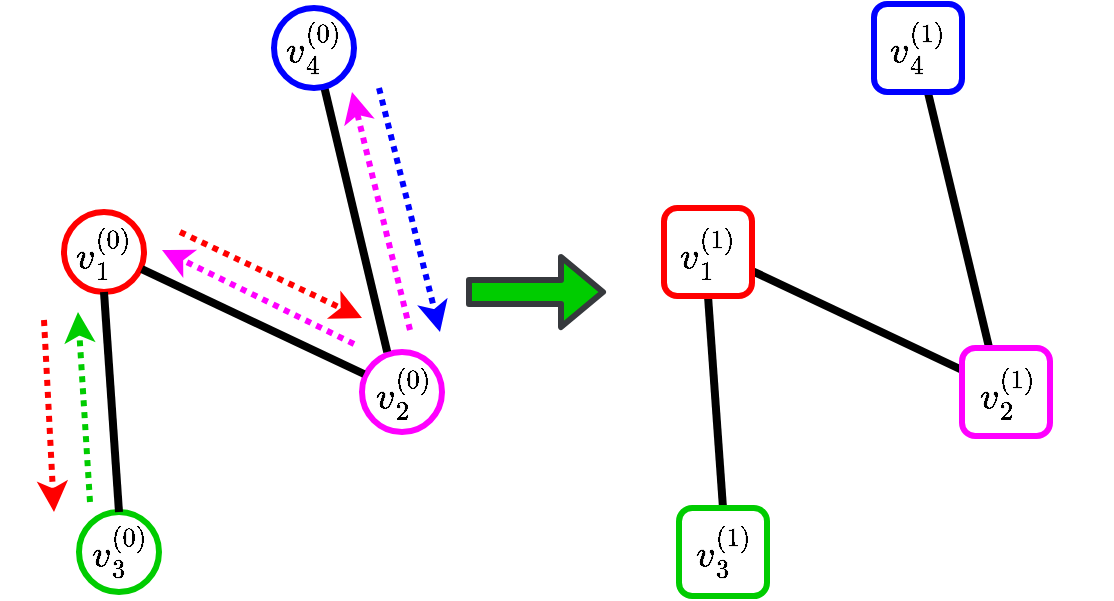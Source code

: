 <mxfile version="14.7.6" type="github">
  <diagram id="-FtAHJ9P-sdp3zE0JT75" name="Page-1">
    <mxGraphModel dx="541" dy="318" grid="1" gridSize="10" guides="1" tooltips="1" connect="1" arrows="1" fold="1" page="1" pageScale="1" pageWidth="827" pageHeight="1169" math="1" shadow="0">
      <root>
        <mxCell id="0" />
        <mxCell id="1" parent="0" />
        <mxCell id="bW7ixlYIFdWu32P9vIe1-7" value="$$v_2^{(1)}$$" style="text;html=1;fillColor=none;align=center;verticalAlign=middle;whiteSpace=wrap;rounded=0;fontStyle=1;fontSize=16;strokeWidth=4;" parent="1" vertex="1">
          <mxGeometry x="659.5" y="230" width="25" height="20" as="geometry" />
        </mxCell>
        <mxCell id="bW7ixlYIFdWu32P9vIe1-13" value="$$v_3^{(1)}$$" style="text;html=1;fillColor=none;align=center;verticalAlign=middle;whiteSpace=wrap;rounded=0;fontStyle=1;fontSize=16;strokeWidth=4;" parent="1" vertex="1">
          <mxGeometry x="518" y="310" width="25" height="20" as="geometry" />
        </mxCell>
        <mxCell id="bW7ixlYIFdWu32P9vIe1-11" value="$$v_1^{(1)}$$" style="text;html=1;fillColor=none;align=center;verticalAlign=middle;whiteSpace=wrap;rounded=0;fontStyle=1;fontSize=16;strokeWidth=4;" parent="1" vertex="1">
          <mxGeometry x="509.5" y="160" width="25" height="20" as="geometry" />
        </mxCell>
        <mxCell id="G8CmpLTG7PezTTNGbJjP-2" value="" style="ellipse;whiteSpace=wrap;html=1;aspect=fixed;fillColor=none;strokeWidth=3;strokeColor=#FF00FF;" parent="1" vertex="1">
          <mxGeometry x="349" y="220" width="40" height="40" as="geometry" />
        </mxCell>
        <mxCell id="G8CmpLTG7PezTTNGbJjP-1" value="$$v_2^{(0)}$$" style="text;html=1;fillColor=none;align=center;verticalAlign=middle;whiteSpace=wrap;rounded=0;fontStyle=1;fontSize=16;strokeWidth=4;" parent="1" vertex="1">
          <mxGeometry x="357.5" y="230" width="25" height="20" as="geometry" />
        </mxCell>
        <mxCell id="G8CmpLTG7PezTTNGbJjP-11" value="" style="ellipse;whiteSpace=wrap;html=1;aspect=fixed;fillColor=none;strokeWidth=3;strokeColor=#00CC00;" parent="1" vertex="1">
          <mxGeometry x="207.5" y="300" width="40" height="40" as="geometry" />
        </mxCell>
        <mxCell id="svUJg7d3blPPpCR50bcF-1" value="" style="ellipse;whiteSpace=wrap;html=1;aspect=fixed;fillColor=none;strokeWidth=3;strokeColor=#FF0000;" parent="1" vertex="1">
          <mxGeometry x="200" y="150" width="40" height="40" as="geometry" />
        </mxCell>
        <mxCell id="svUJg7d3blPPpCR50bcF-3" value="" style="endArrow=none;html=1;strokeWidth=4;entryX=0.022;entryY=0.263;entryDx=0;entryDy=0;entryPerimeter=0;exitX=0.973;exitY=0.715;exitDx=0;exitDy=0;exitPerimeter=0;" parent="1" source="svUJg7d3blPPpCR50bcF-1" target="G8CmpLTG7PezTTNGbJjP-2" edge="1">
          <mxGeometry width="50" height="50" relative="1" as="geometry">
            <mxPoint x="240" y="180" as="sourcePoint" />
            <mxPoint x="350" y="230" as="targetPoint" />
            <Array as="points">
              <mxPoint x="350" y="231" />
            </Array>
          </mxGeometry>
        </mxCell>
        <mxCell id="svUJg7d3blPPpCR50bcF-4" value="$$v_1^{(0)}$$" style="text;html=1;fillColor=none;align=center;verticalAlign=middle;whiteSpace=wrap;rounded=0;fontStyle=1;fontSize=16;strokeWidth=4;" parent="1" vertex="1">
          <mxGeometry x="207.5" y="160" width="25" height="20" as="geometry" />
        </mxCell>
        <mxCell id="G8CmpLTG7PezTTNGbJjP-7" value="" style="endArrow=none;html=1;fontSize=16;strokeWidth=4;entryX=0.5;entryY=1;entryDx=0;entryDy=0;exitX=0.5;exitY=0;exitDx=0;exitDy=0;" parent="1" source="G8CmpLTG7PezTTNGbJjP-11" target="svUJg7d3blPPpCR50bcF-1" edge="1">
          <mxGeometry width="50" height="50" relative="1" as="geometry">
            <mxPoint x="227.3" y="270" as="sourcePoint" />
            <mxPoint x="227.3" y="200" as="targetPoint" />
          </mxGeometry>
        </mxCell>
        <mxCell id="G8CmpLTG7PezTTNGbJjP-10" value="$$v_3^{(0)}$$" style="text;html=1;fillColor=none;align=center;verticalAlign=middle;whiteSpace=wrap;rounded=0;fontStyle=1;fontSize=16;strokeWidth=4;" parent="1" vertex="1">
          <mxGeometry x="216" y="310" width="25" height="20" as="geometry" />
        </mxCell>
        <mxCell id="bW7ixlYIFdWu32P9vIe1-1" value="" style="endArrow=none;html=1;strokeWidth=4;entryX=0.022;entryY=0.263;entryDx=0;entryDy=0;entryPerimeter=0;" parent="1" edge="1">
          <mxGeometry width="50" height="50" relative="1" as="geometry">
            <mxPoint x="330" y="87" as="sourcePoint" />
            <mxPoint x="361.5" y="219.52" as="targetPoint" />
            <Array as="points">
              <mxPoint x="361.62" y="220" />
            </Array>
          </mxGeometry>
        </mxCell>
        <mxCell id="bW7ixlYIFdWu32P9vIe1-2" value="" style="ellipse;whiteSpace=wrap;html=1;aspect=fixed;fillColor=none;strokeWidth=3;strokeColor=#0000FF;" parent="1" vertex="1">
          <mxGeometry x="305" y="48" width="40" height="40" as="geometry" />
        </mxCell>
        <mxCell id="bW7ixlYIFdWu32P9vIe1-3" value="$$v_4^{(0)}$$" style="text;html=1;fillColor=none;align=center;verticalAlign=middle;whiteSpace=wrap;rounded=0;fontStyle=1;fontSize=16;strokeWidth=4;" parent="1" vertex="1">
          <mxGeometry x="312.5" y="58" width="25" height="20" as="geometry" />
        </mxCell>
        <mxCell id="bW7ixlYIFdWu32P9vIe1-4" value="" style="endArrow=classic;html=1;strokeWidth=3;dashed=1;dashPattern=1 1;strokeColor=#00CC00;" parent="1" edge="1">
          <mxGeometry width="50" height="50" relative="1" as="geometry">
            <mxPoint x="213" y="295" as="sourcePoint" />
            <mxPoint x="207" y="200" as="targetPoint" />
          </mxGeometry>
        </mxCell>
        <mxCell id="bW7ixlYIFdWu32P9vIe1-5" value="" style="endArrow=classic;html=1;strokeWidth=3;dashed=1;dashPattern=1 1;strokeColor=#FF00FF;" parent="1" edge="1">
          <mxGeometry width="50" height="50" relative="1" as="geometry">
            <mxPoint x="345" y="216" as="sourcePoint" />
            <mxPoint x="249" y="169" as="targetPoint" />
          </mxGeometry>
        </mxCell>
        <mxCell id="bW7ixlYIFdWu32P9vIe1-10" value="" style="endArrow=none;html=1;strokeWidth=4;entryX=0;entryY=0.25;entryDx=0;entryDy=0;exitX=0.986;exitY=0.708;exitDx=0;exitDy=0;exitPerimeter=0;" parent="1" target="SxtfNLtMTczDBbSl1YSX-2" edge="1" source="bW7ixlYIFdWu32P9vIe1-19">
          <mxGeometry width="50" height="50" relative="1" as="geometry">
            <mxPoint x="540.92" y="178.6" as="sourcePoint" />
            <mxPoint x="651.88" y="230.52" as="targetPoint" />
            <Array as="points" />
          </mxGeometry>
        </mxCell>
        <mxCell id="bW7ixlYIFdWu32P9vIe1-12" value="" style="endArrow=none;html=1;fontSize=16;strokeWidth=4;entryX=0.5;entryY=1;entryDx=0;entryDy=0;exitX=0.5;exitY=0;exitDx=0;exitDy=0;" parent="1" source="SxtfNLtMTczDBbSl1YSX-1" edge="1" target="bW7ixlYIFdWu32P9vIe1-19">
          <mxGeometry width="50" height="50" relative="1" as="geometry">
            <mxPoint x="529.5" y="300" as="sourcePoint" />
            <mxPoint x="522" y="190" as="targetPoint" />
          </mxGeometry>
        </mxCell>
        <mxCell id="bW7ixlYIFdWu32P9vIe1-14" value="" style="endArrow=none;html=1;strokeWidth=4;entryX=0.308;entryY=-0.005;entryDx=0;entryDy=0;entryPerimeter=0;exitX=0.612;exitY=1.001;exitDx=0;exitDy=0;exitPerimeter=0;" parent="1" edge="1" target="SxtfNLtMTczDBbSl1YSX-2" source="SxtfNLtMTczDBbSl1YSX-3">
          <mxGeometry width="50" height="50" relative="1" as="geometry">
            <mxPoint x="632" y="87" as="sourcePoint" />
            <mxPoint x="663.5" y="219.52" as="targetPoint" />
            <Array as="points" />
          </mxGeometry>
        </mxCell>
        <mxCell id="bW7ixlYIFdWu32P9vIe1-16" value="$$v_4^{(1)}$$" style="text;html=1;fillColor=none;align=center;verticalAlign=middle;whiteSpace=wrap;rounded=0;fontStyle=1;fontSize=16;strokeWidth=4;" parent="1" vertex="1">
          <mxGeometry x="614.5" y="58" width="25" height="20" as="geometry" />
        </mxCell>
        <mxCell id="CqcXveE1qtFcbPO8Cd3u-1" value="" style="shape=flexArrow;endArrow=classic;html=1;strokeWidth=3;strokeColor=#36393d;fillColor=#00CC00;" parent="1" edge="1">
          <mxGeometry width="50" height="50" relative="1" as="geometry">
            <mxPoint x="401" y="190" as="sourcePoint" />
            <mxPoint x="471" y="190" as="targetPoint" />
          </mxGeometry>
        </mxCell>
        <mxCell id="bW7ixlYIFdWu32P9vIe1-19" value="" style="whiteSpace=wrap;html=1;aspect=fixed;strokeWidth=3;rounded=1;glass=0;fillColor=none;strokeColor=#FF0000;" parent="1" vertex="1">
          <mxGeometry x="500" y="148" width="44" height="44" as="geometry" />
        </mxCell>
        <mxCell id="SxtfNLtMTczDBbSl1YSX-1" value="" style="whiteSpace=wrap;html=1;aspect=fixed;strokeWidth=3;rounded=1;glass=0;fillColor=none;strokeColor=#00CC00;" vertex="1" parent="1">
          <mxGeometry x="507.5" y="298" width="44" height="44" as="geometry" />
        </mxCell>
        <mxCell id="SxtfNLtMTczDBbSl1YSX-2" value="" style="whiteSpace=wrap;html=1;aspect=fixed;strokeWidth=3;rounded=1;glass=0;fillColor=none;strokeColor=#FF00FF;" vertex="1" parent="1">
          <mxGeometry x="649" y="218" width="44" height="44" as="geometry" />
        </mxCell>
        <mxCell id="SxtfNLtMTczDBbSl1YSX-3" value="" style="whiteSpace=wrap;html=1;aspect=fixed;strokeWidth=3;rounded=1;glass=0;fillColor=none;strokeColor=#0000FF;" vertex="1" parent="1">
          <mxGeometry x="605" y="46" width="44" height="44" as="geometry" />
        </mxCell>
        <mxCell id="SxtfNLtMTczDBbSl1YSX-4" value="" style="endArrow=classic;html=1;strokeWidth=3;dashed=1;dashPattern=1 1;strokeColor=#FF0000;" edge="1" parent="1">
          <mxGeometry width="50" height="50" relative="1" as="geometry">
            <mxPoint x="190" y="204" as="sourcePoint" />
            <mxPoint x="195" y="300" as="targetPoint" />
          </mxGeometry>
        </mxCell>
        <mxCell id="SxtfNLtMTczDBbSl1YSX-5" value="" style="endArrow=classic;html=1;strokeWidth=3;dashed=1;dashPattern=1 1;strokeColor=#FF0000;" edge="1" parent="1">
          <mxGeometry width="50" height="50" relative="1" as="geometry">
            <mxPoint x="258" y="160" as="sourcePoint" />
            <mxPoint x="349" y="203" as="targetPoint" />
          </mxGeometry>
        </mxCell>
        <mxCell id="SxtfNLtMTczDBbSl1YSX-6" value="" style="endArrow=classic;html=1;strokeWidth=3;dashed=1;dashPattern=1 1;strokeColor=#FF00FF;" edge="1" parent="1">
          <mxGeometry width="50" height="50" relative="1" as="geometry">
            <mxPoint x="373" y="209" as="sourcePoint" />
            <mxPoint x="344" y="90" as="targetPoint" />
          </mxGeometry>
        </mxCell>
        <mxCell id="SxtfNLtMTczDBbSl1YSX-7" value="" style="endArrow=classic;html=1;strokeWidth=3;dashed=1;dashPattern=1 1;strokeColor=#0000FF;" edge="1" parent="1">
          <mxGeometry width="50" height="50" relative="1" as="geometry">
            <mxPoint x="357.5" y="88" as="sourcePoint" />
            <mxPoint x="388" y="210" as="targetPoint" />
          </mxGeometry>
        </mxCell>
      </root>
    </mxGraphModel>
  </diagram>
</mxfile>
